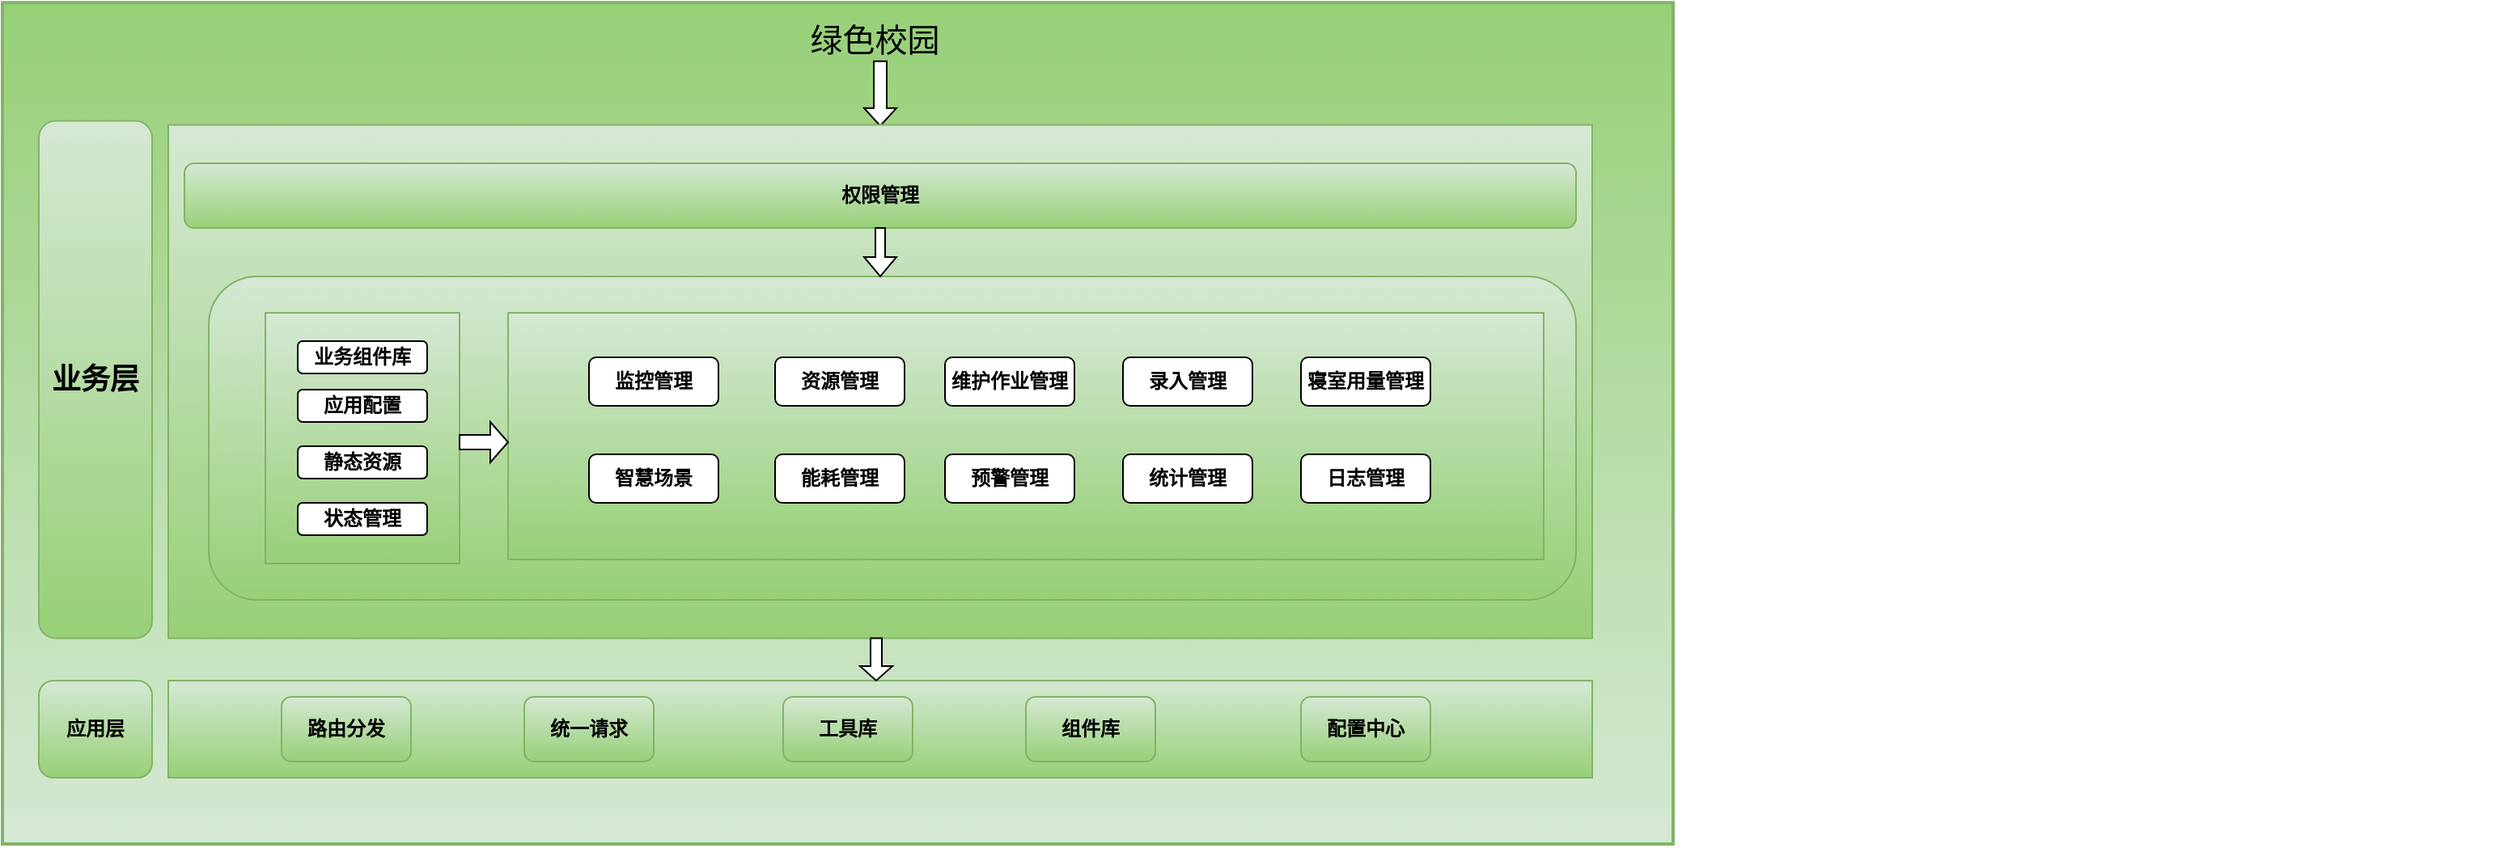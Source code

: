 <mxfile version="22.0.5" type="github">
  <diagram name="Page-1" id="7a6c530e-6e37-e111-ec74-82921da8cc10">
    <mxGraphModel dx="1434" dy="1166" grid="0" gridSize="10" guides="1" tooltips="1" connect="1" arrows="1" fold="1" page="0" pageScale="1.5" pageWidth="1169" pageHeight="826" background="#FFFFFF" math="0" shadow="0">
      <root>
        <mxCell id="0" style=";html=1;" />
        <mxCell id="1" style=";html=1;" parent="0" />
        <mxCell id="23046e2b9bb16c14-116" value="&amp;nbsp; &amp;nbsp; &amp;nbsp; &amp;nbsp; 绿色校园" style="whiteSpace=wrap;html=1;rounded=1;shadow=0;strokeColor=#82b366;strokeWidth=2;fillColor=#d5e8d4;fontSize=20;align=center;arcSize=0;verticalAlign=top;spacingTop=4;direction=west;gradientColor=#97d077;fillStyle=auto;" parent="1" vertex="1">
          <mxGeometry x="97.5" y="-229.38" width="1032.5" height="520.38" as="geometry" />
        </mxCell>
        <mxCell id="23046e2b9bb16c14-70" style="edgeStyle=orthogonalEdgeStyle;html=1;startArrow=none;startFill=0;startSize=10;endArrow=none;endFill=0;endSize=10;strokeWidth=3;fontSize=11;fontColor=#FFFFFF;strokeColor=#FFFFFF;dashed=1;rounded=0;" parent="1" edge="1">
          <mxGeometry relative="1" as="geometry">
            <mxPoint x="581" y="698" as="sourcePoint" />
            <Array as="points">
              <mxPoint x="581" y="730" />
              <mxPoint x="1361" y="730" />
            </Array>
          </mxGeometry>
        </mxCell>
        <mxCell id="23046e2b9bb16c14-114" value="Subtitle" style="text;html=1;strokeColor=none;fillColor=none;align=center;verticalAlign=middle;whiteSpace=wrap;rounded=0;shadow=0;fontSize=10;fontColor=#009BFF;" parent="1" vertex="1">
          <mxGeometry x="114" y="90" width="1526" height="20" as="geometry" />
        </mxCell>
        <mxCell id="uMxO5oqoXwsu2ZveeJh7-1" value="" style="rounded=0;whiteSpace=wrap;html=1;fillColor=#d5e8d4;strokeColor=#82b366;gradientColor=#97d077;" parent="1" vertex="1">
          <mxGeometry x="200" y="190" width="880" height="60" as="geometry" />
        </mxCell>
        <mxCell id="RQe2NWjpwae_9pGRpHCp-1" value="" style="html=1;shadow=0;dashed=0;align=center;verticalAlign=middle;shape=mxgraph.arrows2.arrow;dy=0.6;dx=11;notch=0;direction=south;" parent="1" vertex="1">
          <mxGeometry x="630" y="-193.12" width="20" height="40" as="geometry" />
        </mxCell>
        <mxCell id="RQe2NWjpwae_9pGRpHCp-3" value="" style="whiteSpace=wrap;html=1;fillColor=#d5e8d4;strokeColor=#82b366;gradientColor=#97d077;" parent="1" vertex="1">
          <mxGeometry x="200" y="-153.75" width="880" height="317.5" as="geometry" />
        </mxCell>
        <UserObject label="权限管理" id="RQe2NWjpwae_9pGRpHCp-5">
          <mxCell style="rounded=1;whiteSpace=wrap;html=1;fillColor=#d5e8d4;strokeColor=#82b366;gradientColor=#97d077;fontStyle=1" parent="1" vertex="1">
            <mxGeometry x="210" y="-130" width="860" height="40" as="geometry" />
          </mxCell>
        </UserObject>
        <mxCell id="RQe2NWjpwae_9pGRpHCp-6" value="" style="html=1;shadow=0;dashed=0;align=center;verticalAlign=middle;shape=mxgraph.arrows2.arrow;dy=0.67;dx=20;notch=0;direction=south;" parent="1" vertex="1">
          <mxGeometry x="650" y="-60" width="10" height="30" as="geometry" />
        </mxCell>
        <mxCell id="RQe2NWjpwae_9pGRpHCp-7" value="" style="rounded=1;whiteSpace=wrap;html=1;flipH=1;fillColor=#d5e8d4;strokeColor=#82b366;gradientColor=#97d077;" parent="1" vertex="1">
          <mxGeometry x="225" y="-60" width="845" height="200" as="geometry" />
        </mxCell>
        <mxCell id="RQe2NWjpwae_9pGRpHCp-10" value="" style="rounded=0;whiteSpace=wrap;html=1;glass=0;fillColor=#d5e8d4;strokeColor=#82b366;gradientColor=#97d077;" parent="1" vertex="1">
          <mxGeometry x="260" y="-37.5" width="120" height="155" as="geometry" />
        </mxCell>
        <mxCell id="RQe2NWjpwae_9pGRpHCp-11" value="应用配置" style="rounded=1;whiteSpace=wrap;html=1;fontStyle=1" parent="1" vertex="1">
          <mxGeometry x="280" y="10" width="80" height="20" as="geometry" />
        </mxCell>
        <mxCell id="RQe2NWjpwae_9pGRpHCp-12" value="静态资源" style="rounded=1;whiteSpace=wrap;html=1;fontStyle=1" parent="1" vertex="1">
          <mxGeometry x="280" y="45" width="80" height="20" as="geometry" />
        </mxCell>
        <mxCell id="RQe2NWjpwae_9pGRpHCp-13" value="" style="rounded=0;whiteSpace=wrap;html=1;fillColor=#d5e8d4;strokeColor=#82b366;gradientColor=#97d077;" parent="1" vertex="1">
          <mxGeometry x="410" y="-37.5" width="640" height="152.5" as="geometry" />
        </mxCell>
        <mxCell id="RQe2NWjpwae_9pGRpHCp-15" value="状态管理" style="rounded=1;whiteSpace=wrap;html=1;container=0;fontStyle=1" parent="1" vertex="1">
          <mxGeometry x="280" y="80" width="80" height="20" as="geometry" />
        </mxCell>
        <mxCell id="RQe2NWjpwae_9pGRpHCp-17" value="业务组件库" style="rounded=1;whiteSpace=wrap;html=1;fontStyle=1" parent="1" vertex="1">
          <mxGeometry x="280" y="-20" width="80" height="20" as="geometry" />
        </mxCell>
        <mxCell id="RQe2NWjpwae_9pGRpHCp-18" value="监控管理" style="rounded=1;whiteSpace=wrap;html=1;fontStyle=1" parent="1" vertex="1">
          <mxGeometry x="460" y="-10" width="80" height="30" as="geometry" />
        </mxCell>
        <mxCell id="RQe2NWjpwae_9pGRpHCp-19" value="智慧场景" style="rounded=1;whiteSpace=wrap;html=1;fontStyle=1" parent="1" vertex="1">
          <mxGeometry x="460" y="50" width="80" height="30" as="geometry" />
        </mxCell>
        <mxCell id="RQe2NWjpwae_9pGRpHCp-20" value="资源管理" style="rounded=1;whiteSpace=wrap;html=1;fontStyle=1" parent="1" vertex="1">
          <mxGeometry x="575" y="-10" width="80" height="30" as="geometry" />
        </mxCell>
        <mxCell id="RQe2NWjpwae_9pGRpHCp-21" value="能耗管理" style="rounded=1;whiteSpace=wrap;html=1;fontStyle=1" parent="1" vertex="1">
          <mxGeometry x="575" y="50" width="80" height="30" as="geometry" />
        </mxCell>
        <mxCell id="RQe2NWjpwae_9pGRpHCp-22" value="维护作业管理" style="rounded=1;whiteSpace=wrap;html=1;fontStyle=1" parent="1" vertex="1">
          <mxGeometry x="680" y="-10" width="80" height="30" as="geometry" />
        </mxCell>
        <mxCell id="RQe2NWjpwae_9pGRpHCp-23" value="预警管理" style="rounded=1;whiteSpace=wrap;html=1;fontStyle=1" parent="1" vertex="1">
          <mxGeometry x="680" y="50" width="80" height="30" as="geometry" />
        </mxCell>
        <mxCell id="RQe2NWjpwae_9pGRpHCp-24" value="录入管理" style="rounded=1;whiteSpace=wrap;html=1;fontStyle=1" parent="1" vertex="1">
          <mxGeometry x="790" y="-10" width="80" height="30" as="geometry" />
        </mxCell>
        <mxCell id="RQe2NWjpwae_9pGRpHCp-26" value="统计管理" style="rounded=1;whiteSpace=wrap;html=1;fontStyle=1" parent="1" vertex="1">
          <mxGeometry x="790" y="50" width="80" height="30" as="geometry" />
        </mxCell>
        <mxCell id="RQe2NWjpwae_9pGRpHCp-27" value="寝室用量管理" style="rounded=1;whiteSpace=wrap;html=1;fontStyle=1" parent="1" vertex="1">
          <mxGeometry x="900" y="-10" width="80" height="30" as="geometry" />
        </mxCell>
        <mxCell id="RQe2NWjpwae_9pGRpHCp-28" value="日志管理" style="rounded=1;whiteSpace=wrap;html=1;fontStyle=1" parent="1" vertex="1">
          <mxGeometry x="900" y="50" width="80" height="30" as="geometry" />
        </mxCell>
        <mxCell id="RQe2NWjpwae_9pGRpHCp-4" value="&lt;h2&gt;&lt;font style=&quot;font-size: 18px;&quot;&gt;业务层&lt;/font&gt;&lt;/h2&gt;" style="rounded=1;whiteSpace=wrap;html=1;fillColor=#d5e8d4;strokeColor=#82b366;labelBorderColor=none;gradientColor=#97d077;" parent="1" vertex="1">
          <mxGeometry x="120" y="-156.25" width="70" height="320" as="geometry" />
        </mxCell>
        <mxCell id="RQe2NWjpwae_9pGRpHCp-59" value="应用层" style="rounded=1;whiteSpace=wrap;html=1;fillColor=#d5e8d4;gradientColor=#97d077;strokeColor=#82b366;fontStyle=1" parent="1" vertex="1">
          <mxGeometry x="120" y="190" width="70" height="60" as="geometry" />
        </mxCell>
        <mxCell id="RQe2NWjpwae_9pGRpHCp-60" value="路由分发" style="rounded=1;whiteSpace=wrap;html=1;fillColor=#d5e8d4;gradientColor=#97d077;strokeColor=#82b366;fontStyle=1" parent="1" vertex="1">
          <mxGeometry x="270" y="200" width="80" height="40" as="geometry" />
        </mxCell>
        <mxCell id="RQe2NWjpwae_9pGRpHCp-61" value="统一请求" style="rounded=1;whiteSpace=wrap;html=1;fillColor=#d5e8d4;gradientColor=#97d077;strokeColor=#82b366;fontStyle=1" parent="1" vertex="1">
          <mxGeometry x="420" y="200" width="80" height="40" as="geometry" />
        </mxCell>
        <mxCell id="RQe2NWjpwae_9pGRpHCp-62" value="工具库" style="rounded=1;whiteSpace=wrap;html=1;fillColor=#d5e8d4;gradientColor=#97d077;strokeColor=#82b366;fontStyle=1" parent="1" vertex="1">
          <mxGeometry x="580" y="200" width="80" height="40" as="geometry" />
        </mxCell>
        <mxCell id="RQe2NWjpwae_9pGRpHCp-63" value="组件库" style="rounded=1;whiteSpace=wrap;html=1;fillColor=#d5e8d4;gradientColor=#97d077;strokeColor=#82b366;fontStyle=1" parent="1" vertex="1">
          <mxGeometry x="730" y="200" width="80" height="40" as="geometry" />
        </mxCell>
        <mxCell id="RQe2NWjpwae_9pGRpHCp-64" value="配置中心" style="rounded=1;whiteSpace=wrap;html=1;fillColor=#d5e8d4;gradientColor=#97d077;strokeColor=#82b366;fontStyle=1" parent="1" vertex="1">
          <mxGeometry x="900" y="200" width="80" height="40" as="geometry" />
        </mxCell>
        <mxCell id="RQe2NWjpwae_9pGRpHCp-77" value="" style="html=1;shadow=0;dashed=0;align=center;verticalAlign=middle;shape=mxgraph.arrows2.arrow;dy=0.64;dx=11;notch=0;" parent="1" vertex="1">
          <mxGeometry x="380" y="30" width="30" height="25" as="geometry" />
        </mxCell>
        <mxCell id="RQe2NWjpwae_9pGRpHCp-91" value="" style="html=1;shadow=0;dashed=0;align=center;verticalAlign=middle;shape=mxgraph.arrows2.arrow;dy=0.7;dx=12;direction=south;notch=0;movable=1;resizable=1;rotatable=1;deletable=1;editable=1;locked=0;connectable=1;" parent="1" vertex="1">
          <mxGeometry x="630" y="-90" width="20" height="30" as="geometry" />
        </mxCell>
        <mxCell id="RQe2NWjpwae_9pGRpHCp-94" value="" style="html=1;shadow=0;dashed=0;align=center;verticalAlign=middle;shape=mxgraph.arrows2.arrow;dy=0.65;dx=9;direction=south;notch=0;" parent="1" vertex="1">
          <mxGeometry x="627.5" y="163.75" width="20" height="26.25" as="geometry" />
        </mxCell>
      </root>
    </mxGraphModel>
  </diagram>
</mxfile>
